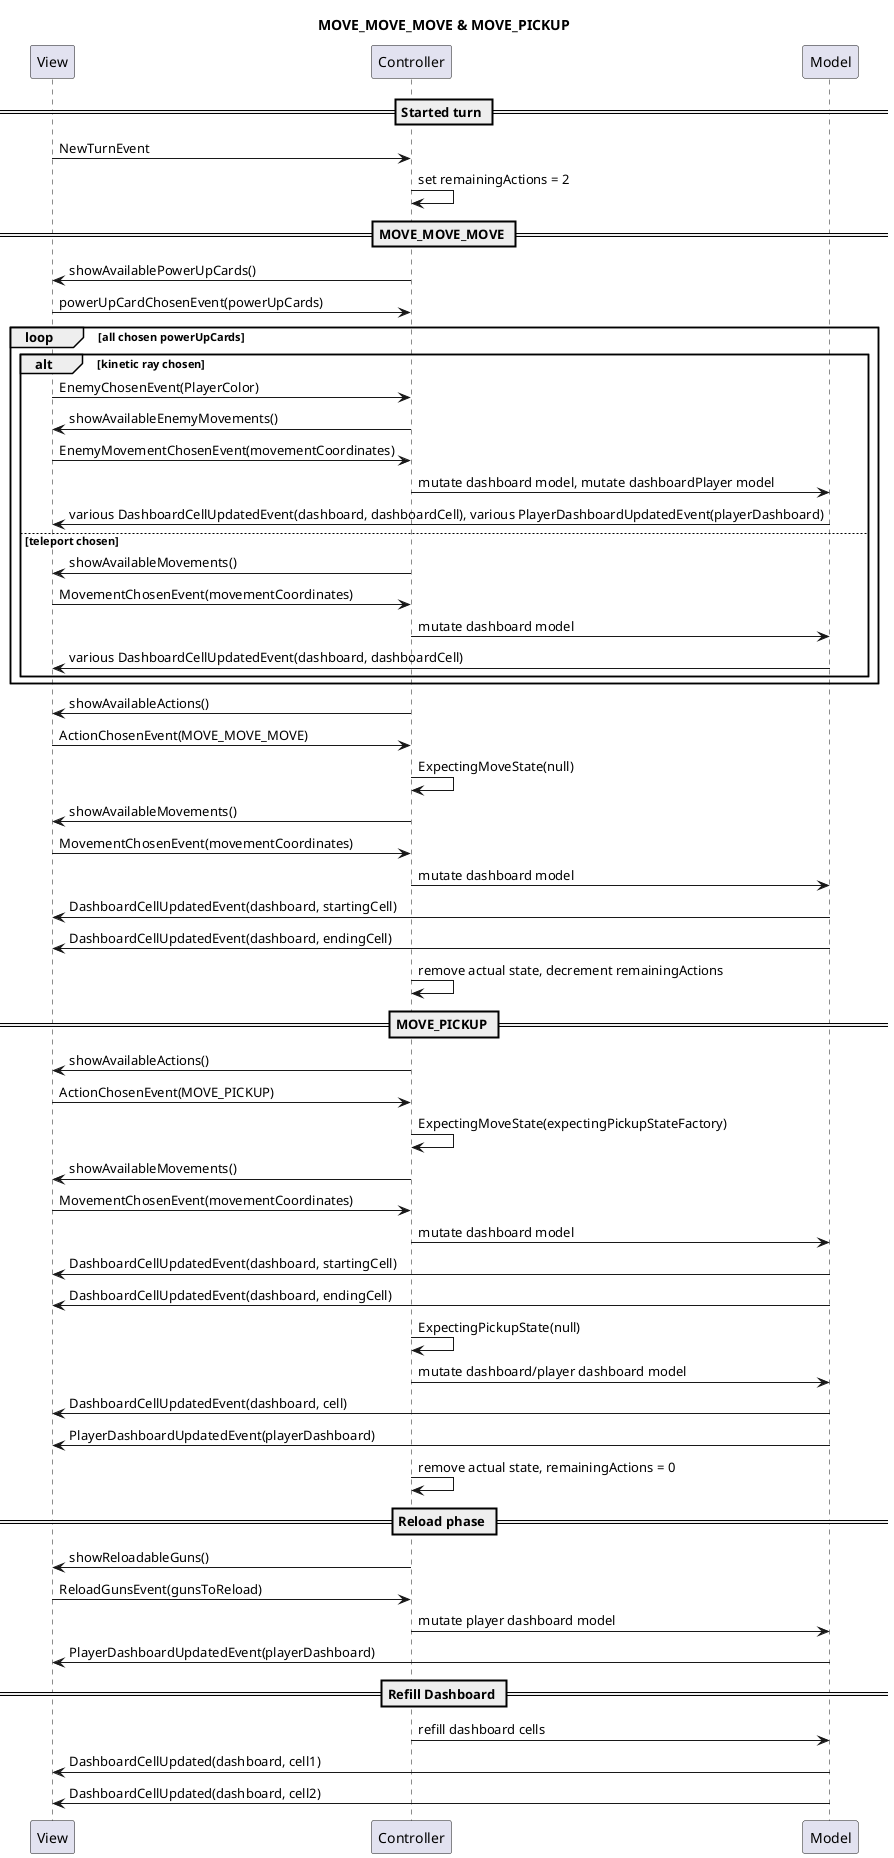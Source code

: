 @startuml
title MOVE_MOVE_MOVE & MOVE_PICKUP

== Started turn ==

View -> Controller: NewTurnEvent
Controller -> Controller: set remainingActions = 2

== MOVE_MOVE_MOVE ==

Controller -> View: showAvailablePowerUpCards()
View -> Controller: powerUpCardChosenEvent(powerUpCards)
loop all chosen powerUpCards
  alt kinetic ray chosen
    View -> Controller: EnemyChosenEvent(PlayerColor)
    Controller -> View: showAvailableEnemyMovements()
    View -> Controller: EnemyMovementChosenEvent(movementCoordinates)
    Controller -> Model: mutate dashboard model, mutate dashboardPlayer model
    Model -> View: various DashboardCellUpdatedEvent(dashboard, dashboardCell), various PlayerDashboardUpdatedEvent(playerDashboard)
  else teleport chosen
    Controller -> View: showAvailableMovements()
    View -> Controller: MovementChosenEvent(movementCoordinates)
    Controller -> Model: mutate dashboard model
    Model -> View: various DashboardCellUpdatedEvent(dashboard, dashboardCell)
  end
end


Controller -> View: showAvailableActions()
View -> Controller: ActionChosenEvent(MOVE_MOVE_MOVE)
Controller -> Controller: ExpectingMoveState(null)
Controller -> View: showAvailableMovements()
View -> Controller: MovementChosenEvent(movementCoordinates)
Controller -> Model: mutate dashboard model
Model -> View: DashboardCellUpdatedEvent(dashboard, startingCell)
Model -> View: DashboardCellUpdatedEvent(dashboard, endingCell)
Controller -> Controller: remove actual state, decrement remainingActions

== MOVE_PICKUP ==

Controller -> View: showAvailableActions()
View -> Controller: ActionChosenEvent(MOVE_PICKUP)
Controller -> Controller: ExpectingMoveState(expectingPickupStateFactory)
Controller -> View: showAvailableMovements()
View -> Controller: MovementChosenEvent(movementCoordinates)
Controller -> Model: mutate dashboard model
Model -> View: DashboardCellUpdatedEvent(dashboard, startingCell)
Model -> View: DashboardCellUpdatedEvent(dashboard, endingCell)
Controller -> Controller: ExpectingPickupState(null)
Controller -> Model: mutate dashboard/player dashboard model
Model -> View: DashboardCellUpdatedEvent(dashboard, cell)
Model -> View: PlayerDashboardUpdatedEvent(playerDashboard)
Controller -> Controller: remove actual state, remainingActions = 0

== Reload phase ==

Controller -> View: showReloadableGuns()
View -> Controller: ReloadGunsEvent(gunsToReload)
Controller -> Model: mutate player dashboard model
Model -> View: PlayerDashboardUpdatedEvent(playerDashboard)


== Refill Dashboard ==

Controller -> Model: refill dashboard cells
Model -> View: DashboardCellUpdated(dashboard, cell1)
Model -> View: DashboardCellUpdated(dashboard, cell2)

@enduml
